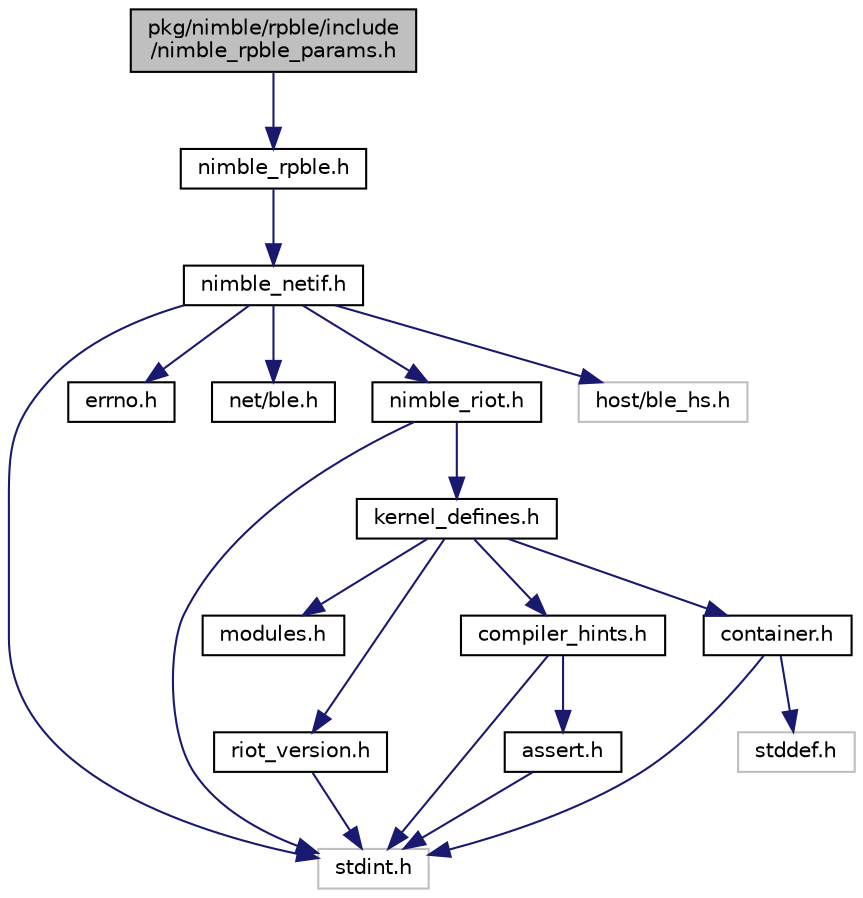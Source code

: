 digraph "pkg/nimble/rpble/include/nimble_rpble_params.h"
{
 // LATEX_PDF_SIZE
  edge [fontname="Helvetica",fontsize="10",labelfontname="Helvetica",labelfontsize="10"];
  node [fontname="Helvetica",fontsize="10",shape=record];
  Node1 [label="pkg/nimble/rpble/include\l/nimble_rpble_params.h",height=0.2,width=0.4,color="black", fillcolor="grey75", style="filled", fontcolor="black",tooltip="Default configuration for the nimble_netif_rpble module."];
  Node1 -> Node2 [color="midnightblue",fontsize="10",style="solid",fontname="Helvetica"];
  Node2 [label="nimble_rpble.h",height=0.2,width=0.4,color="black", fillcolor="white", style="filled",URL="$nimble__rpble_8h.html",tooltip="Interface for the nimble_rpble module."];
  Node2 -> Node3 [color="midnightblue",fontsize="10",style="solid",fontname="Helvetica"];
  Node3 [label="nimble_netif.h",height=0.2,width=0.4,color="black", fillcolor="white", style="filled",URL="$nimble__netif_8h.html",tooltip="GNRC netif implementation for NimBLE."];
  Node3 -> Node4 [color="midnightblue",fontsize="10",style="solid",fontname="Helvetica"];
  Node4 [label="stdint.h",height=0.2,width=0.4,color="grey75", fillcolor="white", style="filled",tooltip=" "];
  Node3 -> Node5 [color="midnightblue",fontsize="10",style="solid",fontname="Helvetica"];
  Node5 [label="errno.h",height=0.2,width=0.4,color="black", fillcolor="white", style="filled",URL="$errno_8h.html",tooltip=" "];
  Node3 -> Node6 [color="midnightblue",fontsize="10",style="solid",fontname="Helvetica"];
  Node6 [label="net/ble.h",height=0.2,width=0.4,color="black", fillcolor="white", style="filled",URL="$sys_2include_2net_2ble_8h.html",tooltip="General BLE values as defined by the BT standard."];
  Node3 -> Node7 [color="midnightblue",fontsize="10",style="solid",fontname="Helvetica"];
  Node7 [label="nimble_riot.h",height=0.2,width=0.4,color="black", fillcolor="white", style="filled",URL="$nimble__riot_8h.html",tooltip="RIOT specific glue functions for integrating NimBLE."];
  Node7 -> Node4 [color="midnightblue",fontsize="10",style="solid",fontname="Helvetica"];
  Node7 -> Node8 [color="midnightblue",fontsize="10",style="solid",fontname="Helvetica"];
  Node8 [label="kernel_defines.h",height=0.2,width=0.4,color="black", fillcolor="white", style="filled",URL="$kernel__defines_8h.html",tooltip="Common macros and compiler attributes/pragmas configuration."];
  Node8 -> Node9 [color="midnightblue",fontsize="10",style="solid",fontname="Helvetica"];
  Node9 [label="modules.h",height=0.2,width=0.4,color="black", fillcolor="white", style="filled",URL="$modules_8h.html",tooltip="Common macros and compiler attributes/pragmas configuration."];
  Node8 -> Node10 [color="midnightblue",fontsize="10",style="solid",fontname="Helvetica"];
  Node10 [label="riot_version.h",height=0.2,width=0.4,color="black", fillcolor="white", style="filled",URL="$riot__version_8h.html",tooltip="Common macros and compiler attributes/pragmas configuration."];
  Node10 -> Node4 [color="midnightblue",fontsize="10",style="solid",fontname="Helvetica"];
  Node8 -> Node11 [color="midnightblue",fontsize="10",style="solid",fontname="Helvetica"];
  Node11 [label="compiler_hints.h",height=0.2,width=0.4,color="black", fillcolor="white", style="filled",URL="$compiler__hints_8h.html",tooltip="Common macros and compiler attributes/pragmas configuration."];
  Node11 -> Node12 [color="midnightblue",fontsize="10",style="solid",fontname="Helvetica"];
  Node12 [label="assert.h",height=0.2,width=0.4,color="black", fillcolor="white", style="filled",URL="$assert_8h.html",tooltip="POSIX.1-2008 compliant version of the assert macro."];
  Node12 -> Node4 [color="midnightblue",fontsize="10",style="solid",fontname="Helvetica"];
  Node11 -> Node4 [color="midnightblue",fontsize="10",style="solid",fontname="Helvetica"];
  Node8 -> Node13 [color="midnightblue",fontsize="10",style="solid",fontname="Helvetica"];
  Node13 [label="container.h",height=0.2,width=0.4,color="black", fillcolor="white", style="filled",URL="$container_8h.html",tooltip="Common macros and compiler attributes/pragmas configuration."];
  Node13 -> Node14 [color="midnightblue",fontsize="10",style="solid",fontname="Helvetica"];
  Node14 [label="stddef.h",height=0.2,width=0.4,color="grey75", fillcolor="white", style="filled",tooltip=" "];
  Node13 -> Node4 [color="midnightblue",fontsize="10",style="solid",fontname="Helvetica"];
  Node3 -> Node15 [color="midnightblue",fontsize="10",style="solid",fontname="Helvetica"];
  Node15 [label="host/ble_hs.h",height=0.2,width=0.4,color="grey75", fillcolor="white", style="filled",tooltip=" "];
}
